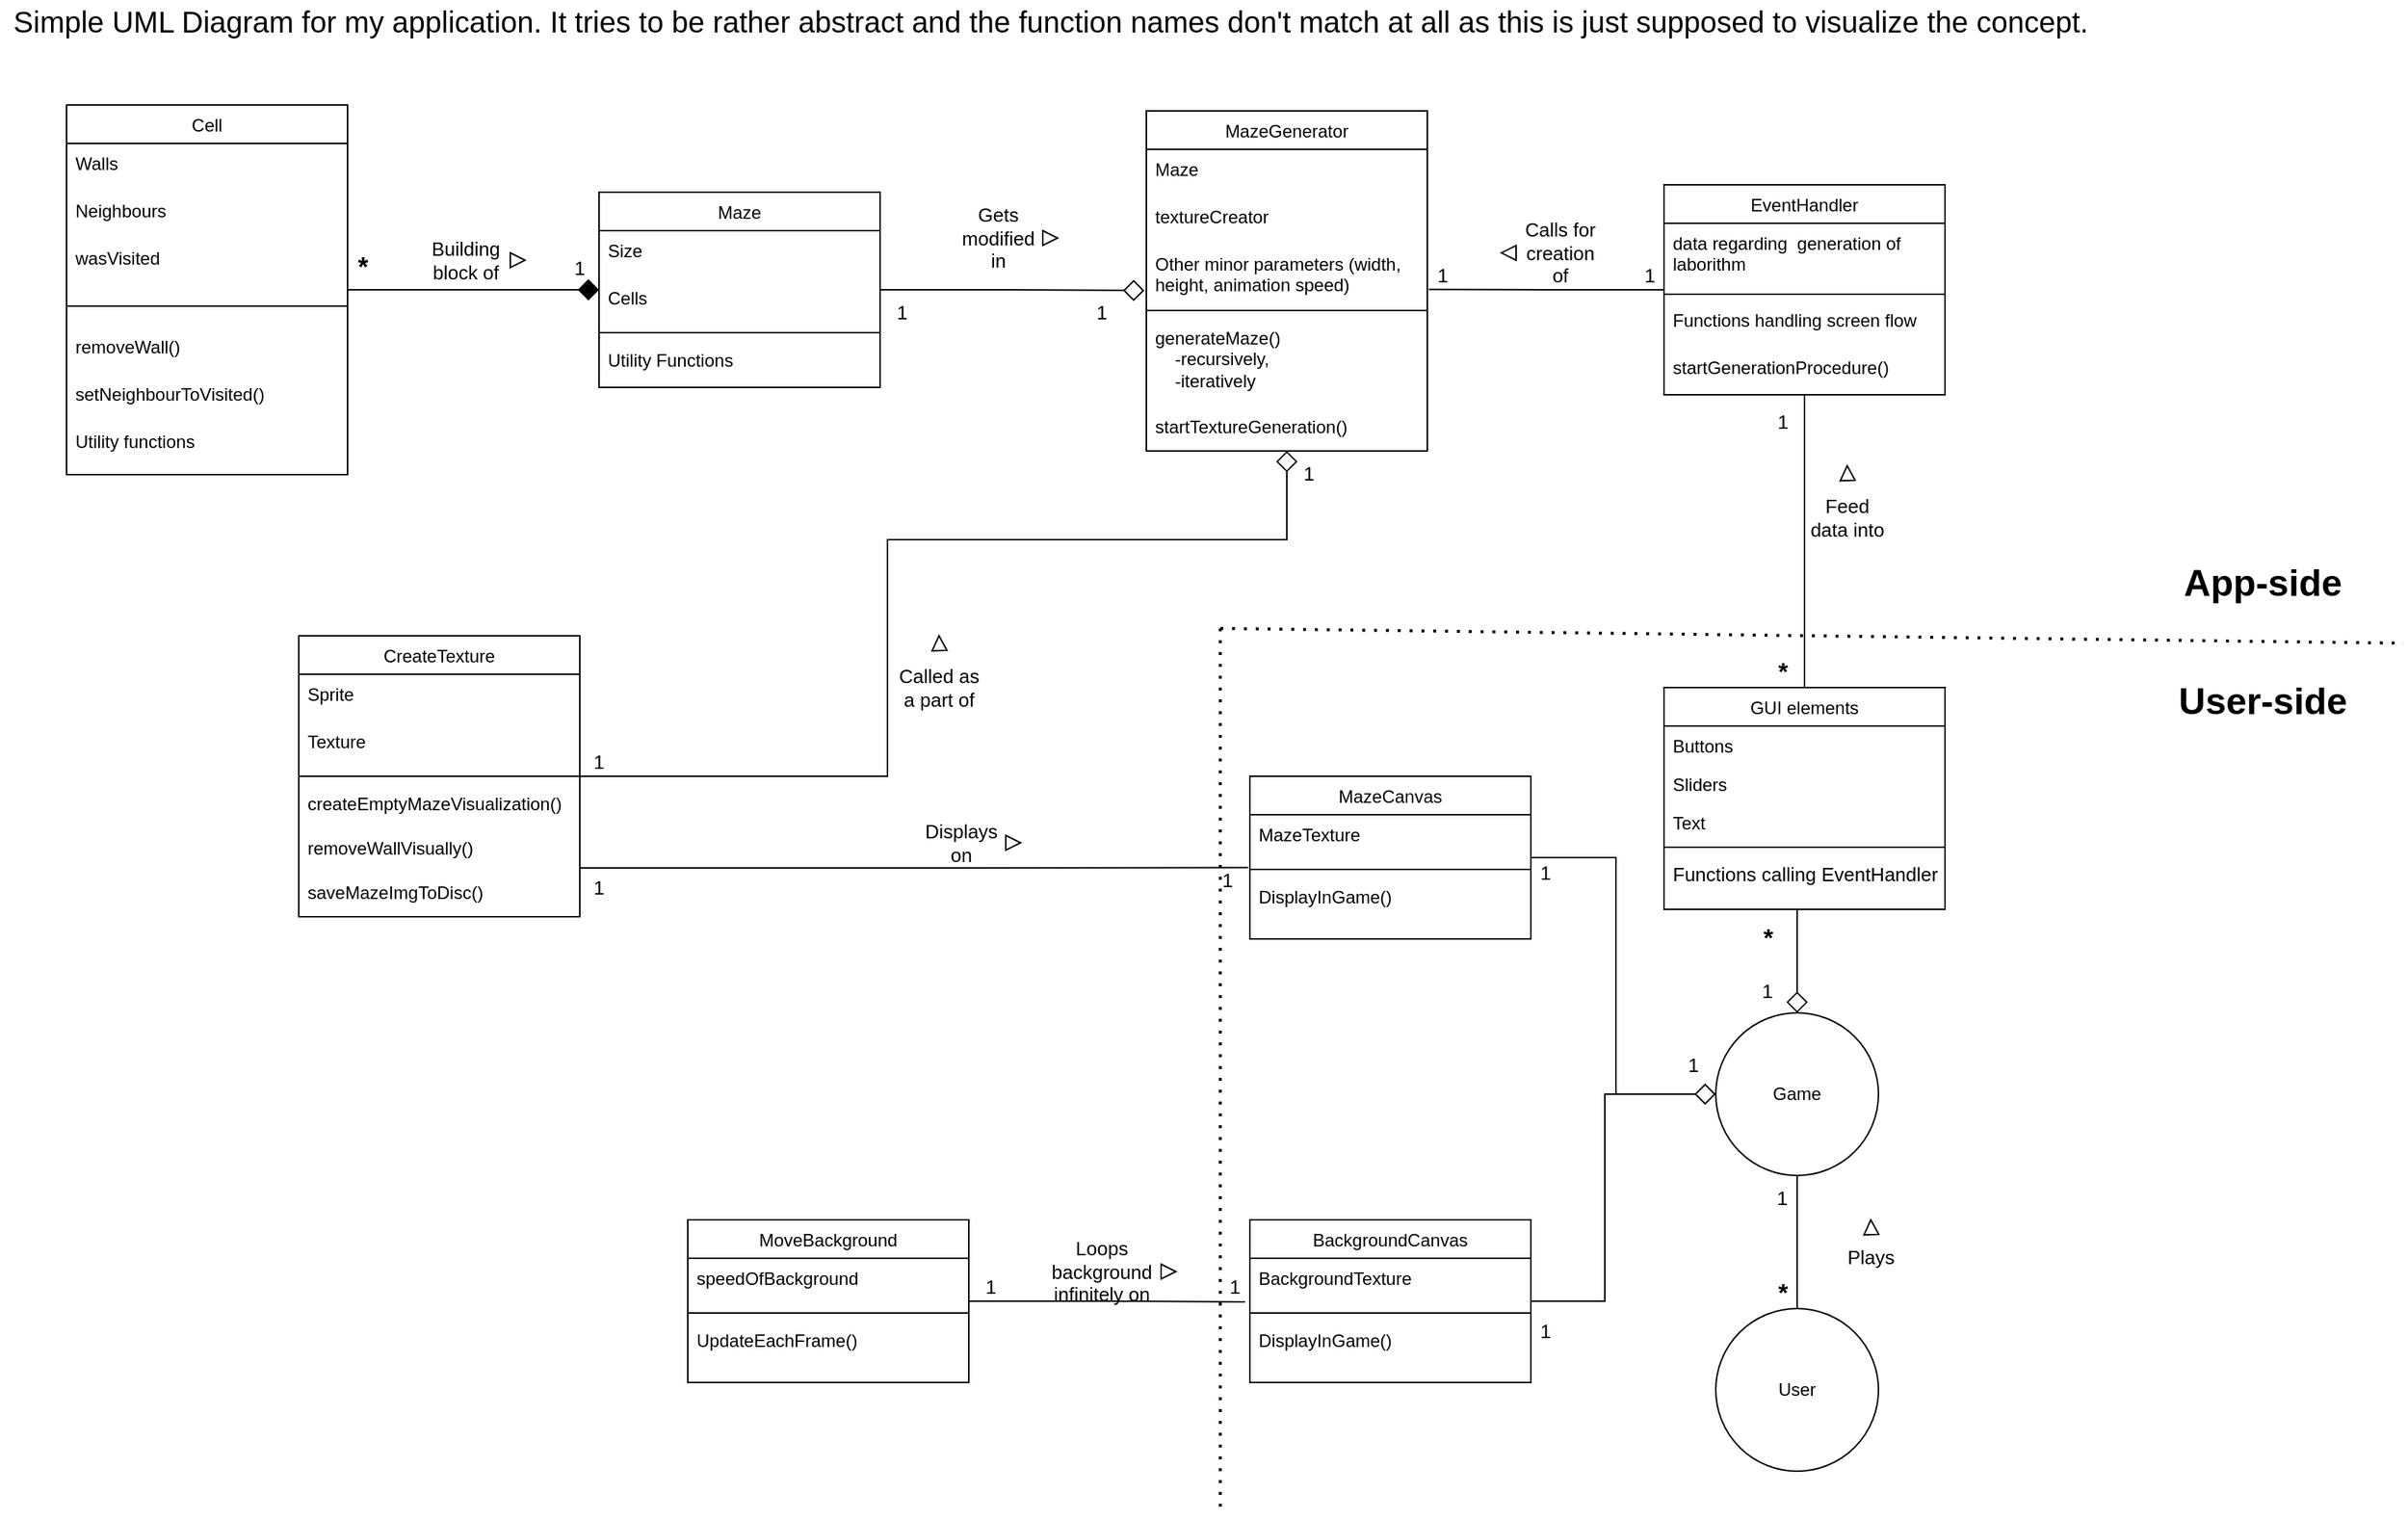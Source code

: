 <mxfile version="16.4.3" type="device"><diagram id="C5RBs43oDa-KdzZeNtuy" name="Page-1"><mxGraphModel dx="3065" dy="1173" grid="1" gridSize="10" guides="1" tooltips="1" connect="1" arrows="1" fold="1" page="1" pageScale="1" pageWidth="827" pageHeight="1169" math="0" shadow="0"><root><mxCell id="WIyWlLk6GJQsqaUBKTNV-0"/><mxCell id="WIyWlLk6GJQsqaUBKTNV-1" parent="WIyWlLk6GJQsqaUBKTNV-0"/><mxCell id="iMLl3X7JrBjQ8_GLDfQY-18" style="edgeStyle=orthogonalEdgeStyle;rounded=0;orthogonalLoop=1;jettySize=auto;html=1;fontSize=13;endArrow=none;endFill=0;" edge="1" parent="WIyWlLk6GJQsqaUBKTNV-1" source="zkfFHV4jXpPFQw0GAbJ--6" target="zkfFHV4jXpPFQw0GAbJ--13"><mxGeometry relative="1" as="geometry"/></mxCell><mxCell id="iMLl3X7JrBjQ8_GLDfQY-98" style="edgeStyle=orthogonalEdgeStyle;rounded=0;orthogonalLoop=1;jettySize=auto;html=1;fontSize=17;endArrow=diamond;endFill=0;endSize=12;targetPerimeterSpacing=12;strokeWidth=1;entryX=0.5;entryY=0;entryDx=0;entryDy=0;" edge="1" parent="WIyWlLk6GJQsqaUBKTNV-1" source="zkfFHV4jXpPFQw0GAbJ--6" target="iMLl3X7JrBjQ8_GLDfQY-75"><mxGeometry relative="1" as="geometry"><mxPoint x="440" y="810" as="targetPoint"/><Array as="points"><mxPoint x="410" y="760"/><mxPoint x="410" y="760"/></Array></mxGeometry></mxCell><mxCell id="zkfFHV4jXpPFQw0GAbJ--6" value="GUI elements" style="swimlane;fontStyle=0;align=center;verticalAlign=top;childLayout=stackLayout;horizontal=1;startSize=26;horizontalStack=0;resizeParent=1;resizeLast=0;collapsible=1;marginBottom=0;rounded=0;shadow=0;strokeWidth=1;" parent="WIyWlLk6GJQsqaUBKTNV-1" vertex="1"><mxGeometry x="320" y="600" width="190" height="150" as="geometry"><mxRectangle x="130" y="380" width="160" height="26" as="alternateBounds"/></mxGeometry></mxCell><mxCell id="zkfFHV4jXpPFQw0GAbJ--7" value="Buttons" style="text;align=left;verticalAlign=top;spacingLeft=4;spacingRight=4;overflow=hidden;rotatable=0;points=[[0,0.5],[1,0.5]];portConstraint=eastwest;" parent="zkfFHV4jXpPFQw0GAbJ--6" vertex="1"><mxGeometry y="26" width="190" height="26" as="geometry"/></mxCell><mxCell id="zkfFHV4jXpPFQw0GAbJ--8" value="Sliders&#10;" style="text;align=left;verticalAlign=top;spacingLeft=4;spacingRight=4;overflow=hidden;rotatable=0;points=[[0,0.5],[1,0.5]];portConstraint=eastwest;rounded=0;shadow=0;html=0;" parent="zkfFHV4jXpPFQw0GAbJ--6" vertex="1"><mxGeometry y="52" width="190" height="26" as="geometry"/></mxCell><mxCell id="zkfFHV4jXpPFQw0GAbJ--10" value="Text" style="text;align=left;verticalAlign=top;spacingLeft=4;spacingRight=4;overflow=hidden;rotatable=0;points=[[0,0.5],[1,0.5]];portConstraint=eastwest;fontStyle=0" parent="zkfFHV4jXpPFQw0GAbJ--6" vertex="1"><mxGeometry y="78" width="190" height="26" as="geometry"/></mxCell><mxCell id="zkfFHV4jXpPFQw0GAbJ--9" value="" style="line;html=1;strokeWidth=1;align=left;verticalAlign=middle;spacingTop=-1;spacingLeft=3;spacingRight=3;rotatable=0;labelPosition=right;points=[];portConstraint=eastwest;" parent="zkfFHV4jXpPFQw0GAbJ--6" vertex="1"><mxGeometry y="104" width="190" height="8" as="geometry"/></mxCell><mxCell id="zkfFHV4jXpPFQw0GAbJ--11" value="Functions calling EventHandler" style="text;align=left;verticalAlign=top;spacingLeft=4;spacingRight=4;overflow=hidden;rotatable=0;points=[[0,0.5],[1,0.5]];portConstraint=eastwest;fontSize=13;" parent="zkfFHV4jXpPFQw0GAbJ--6" vertex="1"><mxGeometry y="112" width="190" height="26" as="geometry"/></mxCell><mxCell id="iMLl3X7JrBjQ8_GLDfQY-102" style="edgeStyle=orthogonalEdgeStyle;rounded=0;orthogonalLoop=1;jettySize=auto;html=1;fontSize=17;endArrow=none;endFill=0;endSize=12;targetPerimeterSpacing=12;strokeWidth=1;entryX=1.005;entryY=0.769;entryDx=0;entryDy=0;entryPerimeter=0;" edge="1" parent="WIyWlLk6GJQsqaUBKTNV-1" source="zkfFHV4jXpPFQw0GAbJ--13" target="iMLl3X7JrBjQ8_GLDfQY-57"><mxGeometry relative="1" as="geometry"><mxPoint x="170" y="331" as="targetPoint"/></mxGeometry></mxCell><mxCell id="zkfFHV4jXpPFQw0GAbJ--13" value="EventHandler" style="swimlane;fontStyle=0;align=center;verticalAlign=top;childLayout=stackLayout;horizontal=1;startSize=26;horizontalStack=0;resizeParent=1;resizeLast=0;collapsible=1;marginBottom=0;rounded=0;shadow=0;strokeWidth=1;" parent="WIyWlLk6GJQsqaUBKTNV-1" vertex="1"><mxGeometry x="320" y="260" width="190" height="142" as="geometry"><mxRectangle x="340" y="380" width="170" height="26" as="alternateBounds"/></mxGeometry></mxCell><mxCell id="zkfFHV4jXpPFQw0GAbJ--14" value="data regarding  generation of laborithm" style="text;align=left;verticalAlign=top;spacingLeft=4;spacingRight=4;overflow=hidden;rotatable=0;points=[[0,0.5],[1,0.5]];portConstraint=eastwest;whiteSpace=wrap;" parent="zkfFHV4jXpPFQw0GAbJ--13" vertex="1"><mxGeometry y="26" width="190" height="44" as="geometry"/></mxCell><mxCell id="zkfFHV4jXpPFQw0GAbJ--15" value="" style="line;html=1;strokeWidth=1;align=left;verticalAlign=middle;spacingTop=-1;spacingLeft=3;spacingRight=3;rotatable=0;labelPosition=right;points=[];portConstraint=eastwest;" parent="zkfFHV4jXpPFQw0GAbJ--13" vertex="1"><mxGeometry y="70" width="190" height="8" as="geometry"/></mxCell><mxCell id="iMLl3X7JrBjQ8_GLDfQY-12" value="Functions handling screen flow" style="text;align=left;verticalAlign=top;spacingLeft=4;spacingRight=4;overflow=hidden;rotatable=0;points=[[0,0.5],[1,0.5]];portConstraint=eastwest;whiteSpace=wrap;" vertex="1" parent="zkfFHV4jXpPFQw0GAbJ--13"><mxGeometry y="78" width="190" height="32" as="geometry"/></mxCell><mxCell id="iMLl3X7JrBjQ8_GLDfQY-17" value="startGenerationProcedure()" style="text;align=left;verticalAlign=top;spacingLeft=4;spacingRight=4;overflow=hidden;rotatable=0;points=[[0,0.5],[1,0.5]];portConstraint=eastwest;whiteSpace=wrap;" vertex="1" parent="zkfFHV4jXpPFQw0GAbJ--13"><mxGeometry y="110" width="190" height="32" as="geometry"/></mxCell><mxCell id="iMLl3X7JrBjQ8_GLDfQY-76" style="edgeStyle=orthogonalEdgeStyle;rounded=0;orthogonalLoop=1;jettySize=auto;html=1;entryX=0.5;entryY=1;entryDx=0;entryDy=0;fontSize=17;endArrow=none;endFill=0;endSize=12;targetPerimeterSpacing=12;strokeWidth=1;" edge="1" parent="WIyWlLk6GJQsqaUBKTNV-1" source="iMLl3X7JrBjQ8_GLDfQY-0" target="iMLl3X7JrBjQ8_GLDfQY-75"><mxGeometry relative="1" as="geometry"/></mxCell><mxCell id="iMLl3X7JrBjQ8_GLDfQY-0" value="User" style="ellipse;whiteSpace=wrap;html=1;aspect=fixed;" vertex="1" parent="WIyWlLk6GJQsqaUBKTNV-1"><mxGeometry x="355" y="1020" width="110" height="110" as="geometry"/></mxCell><mxCell id="iMLl3X7JrBjQ8_GLDfQY-2" value="" style="endArrow=none;dashed=1;html=1;dashPattern=1 3;strokeWidth=2;rounded=0;fontSize=10;" edge="1" parent="WIyWlLk6GJQsqaUBKTNV-1"><mxGeometry width="50" height="50" relative="1" as="geometry"><mxPoint x="20" y="560" as="sourcePoint"/><mxPoint x="820" y="570" as="targetPoint"/></mxGeometry></mxCell><mxCell id="iMLl3X7JrBjQ8_GLDfQY-3" value="&lt;font size=&quot;1&quot;&gt;&lt;b style=&quot;font-size: 25px&quot;&gt;User-side&lt;/b&gt;&lt;/font&gt;" style="text;html=1;strokeColor=none;fillColor=none;align=center;verticalAlign=middle;whiteSpace=wrap;rounded=0;fontSize=10;" vertex="1" parent="WIyWlLk6GJQsqaUBKTNV-1"><mxGeometry x="660" y="580" width="130" height="55" as="geometry"/></mxCell><mxCell id="iMLl3X7JrBjQ8_GLDfQY-5" value="&lt;font size=&quot;1&quot;&gt;&lt;b style=&quot;font-size: 25px&quot;&gt;App-side&lt;/b&gt;&lt;/font&gt;" style="text;html=1;strokeColor=none;fillColor=none;align=center;verticalAlign=middle;whiteSpace=wrap;rounded=0;fontSize=10;" vertex="1" parent="WIyWlLk6GJQsqaUBKTNV-1"><mxGeometry x="660" y="500" width="130" height="55" as="geometry"/></mxCell><mxCell id="iMLl3X7JrBjQ8_GLDfQY-8" value="" style="triangle;whiteSpace=wrap;html=1;fontSize=13;rotation=-92;" vertex="1" parent="WIyWlLk6GJQsqaUBKTNV-1"><mxGeometry x="455" y="960" width="10" height="10" as="geometry"/></mxCell><mxCell id="iMLl3X7JrBjQ8_GLDfQY-9" value="Plays" style="text;html=1;strokeColor=none;fillColor=none;align=center;verticalAlign=middle;whiteSpace=wrap;rounded=0;fontSize=13;" vertex="1" parent="WIyWlLk6GJQsqaUBKTNV-1"><mxGeometry x="430" y="970" width="60" height="30" as="geometry"/></mxCell><mxCell id="iMLl3X7JrBjQ8_GLDfQY-20" value="" style="triangle;whiteSpace=wrap;html=1;fontSize=13;rotation=-92;" vertex="1" parent="WIyWlLk6GJQsqaUBKTNV-1"><mxGeometry x="439" y="450" width="10" height="10" as="geometry"/></mxCell><mxCell id="iMLl3X7JrBjQ8_GLDfQY-21" value="Feed data into" style="text;html=1;strokeColor=none;fillColor=none;align=center;verticalAlign=middle;whiteSpace=wrap;rounded=0;fontSize=13;" vertex="1" parent="WIyWlLk6GJQsqaUBKTNV-1"><mxGeometry x="414" y="470" width="60" height="30" as="geometry"/></mxCell><mxCell id="iMLl3X7JrBjQ8_GLDfQY-22" value="1" style="text;html=1;align=center;verticalAlign=middle;resizable=0;points=[];autosize=1;strokeColor=none;fillColor=none;fontSize=13;" vertex="1" parent="WIyWlLk6GJQsqaUBKTNV-1"><mxGeometry x="390" y="410" width="20" height="20" as="geometry"/></mxCell><mxCell id="iMLl3X7JrBjQ8_GLDfQY-23" value="&lt;font style=&quot;font-size: 17px&quot;&gt;&lt;b&gt;*&lt;/b&gt;&lt;/font&gt;" style="text;html=1;align=center;verticalAlign=middle;resizable=0;points=[];autosize=1;strokeColor=none;fillColor=none;fontSize=13;" vertex="1" parent="WIyWlLk6GJQsqaUBKTNV-1"><mxGeometry x="390" y="580" width="20" height="20" as="geometry"/></mxCell><mxCell id="iMLl3X7JrBjQ8_GLDfQY-59" style="edgeStyle=orthogonalEdgeStyle;rounded=0;orthogonalLoop=1;jettySize=auto;html=1;entryX=-0.007;entryY=0.787;entryDx=0;entryDy=0;entryPerimeter=0;fontSize=17;endArrow=diamond;endFill=0;endSize=12;targetPerimeterSpacing=12;strokeWidth=1;" edge="1" parent="WIyWlLk6GJQsqaUBKTNV-1" source="iMLl3X7JrBjQ8_GLDfQY-29" target="iMLl3X7JrBjQ8_GLDfQY-57"><mxGeometry relative="1" as="geometry"/></mxCell><mxCell id="iMLl3X7JrBjQ8_GLDfQY-29" value="Maze" style="swimlane;fontStyle=0;align=center;verticalAlign=top;childLayout=stackLayout;horizontal=1;startSize=26;horizontalStack=0;resizeParent=1;resizeLast=0;collapsible=1;marginBottom=0;rounded=0;shadow=0;strokeWidth=1;" vertex="1" parent="WIyWlLk6GJQsqaUBKTNV-1"><mxGeometry x="-400" y="265" width="190" height="132" as="geometry"><mxRectangle x="340" y="380" width="170" height="26" as="alternateBounds"/></mxGeometry></mxCell><mxCell id="iMLl3X7JrBjQ8_GLDfQY-46" value="Size" style="text;align=left;verticalAlign=top;spacingLeft=4;spacingRight=4;overflow=hidden;rotatable=0;points=[[0,0.5],[1,0.5]];portConstraint=eastwest;whiteSpace=wrap;" vertex="1" parent="iMLl3X7JrBjQ8_GLDfQY-29"><mxGeometry y="26" width="190" height="32" as="geometry"/></mxCell><mxCell id="iMLl3X7JrBjQ8_GLDfQY-55" value="Cells" style="text;align=left;verticalAlign=top;spacingLeft=4;spacingRight=4;overflow=hidden;rotatable=0;points=[[0,0.5],[1,0.5]];portConstraint=eastwest;whiteSpace=wrap;" vertex="1" parent="iMLl3X7JrBjQ8_GLDfQY-29"><mxGeometry y="58" width="190" height="32" as="geometry"/></mxCell><mxCell id="iMLl3X7JrBjQ8_GLDfQY-30" value="" style="line;html=1;strokeWidth=1;align=left;verticalAlign=middle;spacingTop=-1;spacingLeft=3;spacingRight=3;rotatable=0;labelPosition=right;points=[];portConstraint=eastwest;" vertex="1" parent="iMLl3X7JrBjQ8_GLDfQY-29"><mxGeometry y="90" width="190" height="10" as="geometry"/></mxCell><mxCell id="iMLl3X7JrBjQ8_GLDfQY-32" value="Utility Functions" style="text;align=left;verticalAlign=top;spacingLeft=4;spacingRight=4;overflow=hidden;rotatable=0;points=[[0,0.5],[1,0.5]];portConstraint=eastwest;whiteSpace=wrap;" vertex="1" parent="iMLl3X7JrBjQ8_GLDfQY-29"><mxGeometry y="100" width="190" height="32" as="geometry"/></mxCell><mxCell id="iMLl3X7JrBjQ8_GLDfQY-54" style="edgeStyle=orthogonalEdgeStyle;rounded=0;orthogonalLoop=1;jettySize=auto;html=1;entryX=0;entryY=0.5;entryDx=0;entryDy=0;fontSize=17;endArrow=diamond;endFill=1;endSize=12;targetPerimeterSpacing=12;strokeWidth=1;" edge="1" parent="WIyWlLk6GJQsqaUBKTNV-1" source="iMLl3X7JrBjQ8_GLDfQY-34" target="iMLl3X7JrBjQ8_GLDfQY-29"><mxGeometry relative="1" as="geometry"/></mxCell><mxCell id="iMLl3X7JrBjQ8_GLDfQY-34" value="Cell" style="swimlane;fontStyle=0;align=center;verticalAlign=top;childLayout=stackLayout;horizontal=1;startSize=26;horizontalStack=0;resizeParent=1;resizeLast=0;collapsible=1;marginBottom=0;rounded=0;shadow=0;strokeWidth=1;" vertex="1" parent="WIyWlLk6GJQsqaUBKTNV-1"><mxGeometry x="-760" y="206" width="190" height="250" as="geometry"><mxRectangle x="340" y="380" width="170" height="26" as="alternateBounds"/></mxGeometry></mxCell><mxCell id="iMLl3X7JrBjQ8_GLDfQY-35" value="Walls&#10;" style="text;align=left;verticalAlign=top;spacingLeft=4;spacingRight=4;overflow=hidden;rotatable=0;points=[[0,0.5],[1,0.5]];portConstraint=eastwest;whiteSpace=wrap;" vertex="1" parent="iMLl3X7JrBjQ8_GLDfQY-34"><mxGeometry y="26" width="190" height="32" as="geometry"/></mxCell><mxCell id="iMLl3X7JrBjQ8_GLDfQY-39" value="Neighbours" style="text;align=left;verticalAlign=top;spacingLeft=4;spacingRight=4;overflow=hidden;rotatable=0;points=[[0,0.5],[1,0.5]];portConstraint=eastwest;whiteSpace=wrap;" vertex="1" parent="iMLl3X7JrBjQ8_GLDfQY-34"><mxGeometry y="58" width="190" height="32" as="geometry"/></mxCell><mxCell id="iMLl3X7JrBjQ8_GLDfQY-40" value="wasVisited" style="text;align=left;verticalAlign=top;spacingLeft=4;spacingRight=4;overflow=hidden;rotatable=0;points=[[0,0.5],[1,0.5]];portConstraint=eastwest;whiteSpace=wrap;" vertex="1" parent="iMLl3X7JrBjQ8_GLDfQY-34"><mxGeometry y="90" width="190" height="32" as="geometry"/></mxCell><mxCell id="iMLl3X7JrBjQ8_GLDfQY-36" value="" style="line;html=1;strokeWidth=1;align=left;verticalAlign=middle;spacingTop=-1;spacingLeft=3;spacingRight=3;rotatable=0;labelPosition=right;points=[];portConstraint=eastwest;" vertex="1" parent="iMLl3X7JrBjQ8_GLDfQY-34"><mxGeometry y="122" width="190" height="28" as="geometry"/></mxCell><mxCell id="iMLl3X7JrBjQ8_GLDfQY-37" value="removeWall()" style="text;align=left;verticalAlign=top;spacingLeft=4;spacingRight=4;overflow=hidden;rotatable=0;points=[[0,0.5],[1,0.5]];portConstraint=eastwest;whiteSpace=wrap;" vertex="1" parent="iMLl3X7JrBjQ8_GLDfQY-34"><mxGeometry y="150" width="190" height="32" as="geometry"/></mxCell><mxCell id="iMLl3X7JrBjQ8_GLDfQY-38" value="setNeighbourToVisited()" style="text;align=left;verticalAlign=top;spacingLeft=4;spacingRight=4;overflow=hidden;rotatable=0;points=[[0,0.5],[1,0.5]];portConstraint=eastwest;whiteSpace=wrap;" vertex="1" parent="iMLl3X7JrBjQ8_GLDfQY-34"><mxGeometry y="182" width="190" height="32" as="geometry"/></mxCell><mxCell id="iMLl3X7JrBjQ8_GLDfQY-41" value="Utility functions" style="text;align=left;verticalAlign=top;spacingLeft=4;spacingRight=4;overflow=hidden;rotatable=0;points=[[0,0.5],[1,0.5]];portConstraint=eastwest;whiteSpace=wrap;" vertex="1" parent="iMLl3X7JrBjQ8_GLDfQY-34"><mxGeometry y="214" width="190" height="32" as="geometry"/></mxCell><mxCell id="iMLl3X7JrBjQ8_GLDfQY-44" value="1" style="text;html=1;strokeColor=none;fillColor=none;align=center;verticalAlign=middle;whiteSpace=wrap;rounded=0;fontSize=13;" vertex="1" parent="WIyWlLk6GJQsqaUBKTNV-1"><mxGeometry x="-443" y="301" width="60" height="30" as="geometry"/></mxCell><mxCell id="iMLl3X7JrBjQ8_GLDfQY-45" value="&lt;font style=&quot;font-size: 18px&quot;&gt;&lt;b&gt;*&lt;/b&gt;&lt;/font&gt;" style="text;html=1;align=center;verticalAlign=middle;resizable=0;points=[];autosize=1;strokeColor=none;fillColor=none;fontSize=13;" vertex="1" parent="WIyWlLk6GJQsqaUBKTNV-1"><mxGeometry x="-570" y="306" width="20" height="20" as="geometry"/></mxCell><mxCell id="iMLl3X7JrBjQ8_GLDfQY-48" value="MazeGenerator" style="swimlane;fontStyle=0;align=center;verticalAlign=top;childLayout=stackLayout;horizontal=1;startSize=26;horizontalStack=0;resizeParent=1;resizeLast=0;collapsible=1;marginBottom=0;rounded=0;shadow=0;strokeWidth=1;" vertex="1" parent="WIyWlLk6GJQsqaUBKTNV-1"><mxGeometry x="-30" y="210" width="190" height="230" as="geometry"><mxRectangle x="340" y="380" width="170" height="26" as="alternateBounds"/></mxGeometry></mxCell><mxCell id="iMLl3X7JrBjQ8_GLDfQY-49" value="Maze" style="text;align=left;verticalAlign=top;spacingLeft=4;spacingRight=4;overflow=hidden;rotatable=0;points=[[0,0.5],[1,0.5]];portConstraint=eastwest;whiteSpace=wrap;" vertex="1" parent="iMLl3X7JrBjQ8_GLDfQY-48"><mxGeometry y="26" width="190" height="32" as="geometry"/></mxCell><mxCell id="iMLl3X7JrBjQ8_GLDfQY-50" value="textureCreator" style="text;align=left;verticalAlign=top;spacingLeft=4;spacingRight=4;overflow=hidden;rotatable=0;points=[[0,0.5],[1,0.5]];portConstraint=eastwest;whiteSpace=wrap;" vertex="1" parent="iMLl3X7JrBjQ8_GLDfQY-48"><mxGeometry y="58" width="190" height="32" as="geometry"/></mxCell><mxCell id="iMLl3X7JrBjQ8_GLDfQY-57" value="Other minor parameters (width, height, animation speed)" style="text;align=left;verticalAlign=top;spacingLeft=4;spacingRight=4;overflow=hidden;rotatable=0;points=[[0,0.5],[1,0.5]];portConstraint=eastwest;whiteSpace=wrap;" vertex="1" parent="iMLl3X7JrBjQ8_GLDfQY-48"><mxGeometry y="90" width="190" height="40" as="geometry"/></mxCell><mxCell id="iMLl3X7JrBjQ8_GLDfQY-51" value="" style="line;html=1;strokeWidth=1;align=left;verticalAlign=middle;spacingTop=-1;spacingLeft=3;spacingRight=3;rotatable=0;labelPosition=right;points=[];portConstraint=eastwest;" vertex="1" parent="iMLl3X7JrBjQ8_GLDfQY-48"><mxGeometry y="130" width="190" height="10" as="geometry"/></mxCell><mxCell id="iMLl3X7JrBjQ8_GLDfQY-52" value="generateMaze()&#10;    -recursively,&#10;    -iteratively" style="text;align=left;verticalAlign=top;spacingLeft=4;spacingRight=4;overflow=hidden;rotatable=0;points=[[0,0.5],[1,0.5]];portConstraint=eastwest;whiteSpace=wrap;" vertex="1" parent="iMLl3X7JrBjQ8_GLDfQY-48"><mxGeometry y="140" width="190" height="60" as="geometry"/></mxCell><mxCell id="iMLl3X7JrBjQ8_GLDfQY-56" value="startTextureGeneration()" style="text;align=left;verticalAlign=top;spacingLeft=4;spacingRight=4;overflow=hidden;rotatable=0;points=[[0,0.5],[1,0.5]];portConstraint=eastwest;whiteSpace=wrap;" vertex="1" parent="iMLl3X7JrBjQ8_GLDfQY-48"><mxGeometry y="200" width="190" height="30" as="geometry"/></mxCell><mxCell id="iMLl3X7JrBjQ8_GLDfQY-67" style="edgeStyle=orthogonalEdgeStyle;rounded=0;orthogonalLoop=1;jettySize=auto;html=1;fontSize=17;endArrow=diamond;endFill=0;endSize=12;targetPerimeterSpacing=12;strokeWidth=1;entryX=0.5;entryY=1;entryDx=0;entryDy=0;entryPerimeter=0;" edge="1" parent="WIyWlLk6GJQsqaUBKTNV-1" source="iMLl3X7JrBjQ8_GLDfQY-60" target="iMLl3X7JrBjQ8_GLDfQY-56"><mxGeometry relative="1" as="geometry"><mxPoint x="65" y="500" as="targetPoint"/><Array as="points"><mxPoint x="-205" y="500"/><mxPoint x="65" y="500"/></Array></mxGeometry></mxCell><mxCell id="iMLl3X7JrBjQ8_GLDfQY-88" style="edgeStyle=orthogonalEdgeStyle;rounded=0;orthogonalLoop=1;jettySize=auto;html=1;entryX=-0.006;entryY=1.119;entryDx=0;entryDy=0;entryPerimeter=0;fontSize=17;endArrow=none;endFill=0;endSize=12;targetPerimeterSpacing=12;strokeWidth=1;" edge="1" parent="WIyWlLk6GJQsqaUBKTNV-1" source="iMLl3X7JrBjQ8_GLDfQY-60" target="iMLl3X7JrBjQ8_GLDfQY-78"><mxGeometry relative="1" as="geometry"><Array as="points"><mxPoint x="-220" y="722"/><mxPoint x="-220" y="722"/></Array></mxGeometry></mxCell><mxCell id="iMLl3X7JrBjQ8_GLDfQY-60" value="CreateTexture" style="swimlane;fontStyle=0;align=center;verticalAlign=top;childLayout=stackLayout;horizontal=1;startSize=26;horizontalStack=0;resizeParent=1;resizeLast=0;collapsible=1;marginBottom=0;rounded=0;shadow=0;strokeWidth=1;" vertex="1" parent="WIyWlLk6GJQsqaUBKTNV-1"><mxGeometry x="-603" y="565" width="190" height="190" as="geometry"><mxRectangle x="340" y="380" width="170" height="26" as="alternateBounds"/></mxGeometry></mxCell><mxCell id="iMLl3X7JrBjQ8_GLDfQY-61" value="Sprite" style="text;align=left;verticalAlign=top;spacingLeft=4;spacingRight=4;overflow=hidden;rotatable=0;points=[[0,0.5],[1,0.5]];portConstraint=eastwest;whiteSpace=wrap;" vertex="1" parent="iMLl3X7JrBjQ8_GLDfQY-60"><mxGeometry y="26" width="190" height="32" as="geometry"/></mxCell><mxCell id="iMLl3X7JrBjQ8_GLDfQY-62" value="Texture" style="text;align=left;verticalAlign=top;spacingLeft=4;spacingRight=4;overflow=hidden;rotatable=0;points=[[0,0.5],[1,0.5]];portConstraint=eastwest;whiteSpace=wrap;" vertex="1" parent="iMLl3X7JrBjQ8_GLDfQY-60"><mxGeometry y="58" width="190" height="32" as="geometry"/></mxCell><mxCell id="iMLl3X7JrBjQ8_GLDfQY-64" value="" style="line;html=1;strokeWidth=1;align=left;verticalAlign=middle;spacingTop=-1;spacingLeft=3;spacingRight=3;rotatable=0;labelPosition=right;points=[];portConstraint=eastwest;" vertex="1" parent="iMLl3X7JrBjQ8_GLDfQY-60"><mxGeometry y="90" width="190" height="10" as="geometry"/></mxCell><mxCell id="iMLl3X7JrBjQ8_GLDfQY-65" value="createEmptyMazeVisualization()" style="text;align=left;verticalAlign=top;spacingLeft=4;spacingRight=4;overflow=hidden;rotatable=0;points=[[0,0.5],[1,0.5]];portConstraint=eastwest;whiteSpace=wrap;" vertex="1" parent="iMLl3X7JrBjQ8_GLDfQY-60"><mxGeometry y="100" width="190" height="30" as="geometry"/></mxCell><mxCell id="iMLl3X7JrBjQ8_GLDfQY-66" value="removeWallVisually()" style="text;align=left;verticalAlign=top;spacingLeft=4;spacingRight=4;overflow=hidden;rotatable=0;points=[[0,0.5],[1,0.5]];portConstraint=eastwest;whiteSpace=wrap;" vertex="1" parent="iMLl3X7JrBjQ8_GLDfQY-60"><mxGeometry y="130" width="190" height="30" as="geometry"/></mxCell><mxCell id="iMLl3X7JrBjQ8_GLDfQY-87" value="saveMazeImgToDisc()" style="text;align=left;verticalAlign=top;spacingLeft=4;spacingRight=4;overflow=hidden;rotatable=0;points=[[0,0.5],[1,0.5]];portConstraint=eastwest;whiteSpace=wrap;" vertex="1" parent="iMLl3X7JrBjQ8_GLDfQY-60"><mxGeometry y="160" width="190" height="30" as="geometry"/></mxCell><mxCell id="iMLl3X7JrBjQ8_GLDfQY-68" value="" style="triangle;whiteSpace=wrap;html=1;fontSize=13;rotation=0;" vertex="1" parent="WIyWlLk6GJQsqaUBKTNV-1"><mxGeometry x="-100" y="291" width="10" height="10" as="geometry"/></mxCell><mxCell id="iMLl3X7JrBjQ8_GLDfQY-69" value="Gets modified in" style="text;html=1;strokeColor=none;fillColor=none;align=center;verticalAlign=middle;whiteSpace=wrap;rounded=0;fontSize=13;" vertex="1" parent="WIyWlLk6GJQsqaUBKTNV-1"><mxGeometry x="-160" y="281" width="60" height="30" as="geometry"/></mxCell><mxCell id="iMLl3X7JrBjQ8_GLDfQY-70" value="" style="triangle;whiteSpace=wrap;html=1;fontSize=13;rotation=-92;" vertex="1" parent="WIyWlLk6GJQsqaUBKTNV-1"><mxGeometry x="-175" y="565" width="10" height="10" as="geometry"/></mxCell><mxCell id="iMLl3X7JrBjQ8_GLDfQY-71" value="Called as a part of" style="text;html=1;strokeColor=none;fillColor=none;align=center;verticalAlign=middle;whiteSpace=wrap;rounded=0;fontSize=13;" vertex="1" parent="WIyWlLk6GJQsqaUBKTNV-1"><mxGeometry x="-200" y="585" width="60" height="30" as="geometry"/></mxCell><mxCell id="iMLl3X7JrBjQ8_GLDfQY-75" value="Game" style="ellipse;whiteSpace=wrap;html=1;aspect=fixed;" vertex="1" parent="WIyWlLk6GJQsqaUBKTNV-1"><mxGeometry x="355" y="820" width="110" height="110" as="geometry"/></mxCell><mxCell id="iMLl3X7JrBjQ8_GLDfQY-89" style="edgeStyle=orthogonalEdgeStyle;rounded=0;orthogonalLoop=1;jettySize=auto;html=1;entryX=0;entryY=0.5;entryDx=0;entryDy=0;fontSize=17;endArrow=diamond;endFill=0;endSize=12;targetPerimeterSpacing=12;strokeWidth=1;" edge="1" parent="WIyWlLk6GJQsqaUBKTNV-1" source="iMLl3X7JrBjQ8_GLDfQY-77" target="iMLl3X7JrBjQ8_GLDfQY-75"><mxGeometry relative="1" as="geometry"/></mxCell><mxCell id="iMLl3X7JrBjQ8_GLDfQY-77" value="MazeCanvas" style="swimlane;fontStyle=0;align=center;verticalAlign=top;childLayout=stackLayout;horizontal=1;startSize=26;horizontalStack=0;resizeParent=1;resizeLast=0;collapsible=1;marginBottom=0;rounded=0;shadow=0;strokeWidth=1;" vertex="1" parent="WIyWlLk6GJQsqaUBKTNV-1"><mxGeometry x="40" y="660" width="190" height="110" as="geometry"><mxRectangle x="340" y="380" width="170" height="26" as="alternateBounds"/></mxGeometry></mxCell><mxCell id="iMLl3X7JrBjQ8_GLDfQY-78" value="MazeTexture" style="text;align=left;verticalAlign=top;spacingLeft=4;spacingRight=4;overflow=hidden;rotatable=0;points=[[0,0.5],[1,0.5]];portConstraint=eastwest;whiteSpace=wrap;" vertex="1" parent="iMLl3X7JrBjQ8_GLDfQY-77"><mxGeometry y="26" width="190" height="32" as="geometry"/></mxCell><mxCell id="iMLl3X7JrBjQ8_GLDfQY-81" value="" style="line;html=1;strokeWidth=1;align=left;verticalAlign=middle;spacingTop=-1;spacingLeft=3;spacingRight=3;rotatable=0;labelPosition=right;points=[];portConstraint=eastwest;" vertex="1" parent="iMLl3X7JrBjQ8_GLDfQY-77"><mxGeometry y="58" width="190" height="10" as="geometry"/></mxCell><mxCell id="iMLl3X7JrBjQ8_GLDfQY-84" value="DisplayInGame()" style="text;align=left;verticalAlign=top;spacingLeft=4;spacingRight=4;overflow=hidden;rotatable=0;points=[[0,0.5],[1,0.5]];portConstraint=eastwest;whiteSpace=wrap;" vertex="1" parent="iMLl3X7JrBjQ8_GLDfQY-77"><mxGeometry y="68" width="190" height="32" as="geometry"/></mxCell><mxCell id="iMLl3X7JrBjQ8_GLDfQY-85" value="" style="endArrow=none;dashed=1;html=1;dashPattern=1 3;strokeWidth=2;rounded=0;fontSize=10;" edge="1" parent="WIyWlLk6GJQsqaUBKTNV-1"><mxGeometry width="50" height="50" relative="1" as="geometry"><mxPoint x="20" y="560" as="sourcePoint"/><mxPoint x="20" y="1160" as="targetPoint"/></mxGeometry></mxCell><mxCell id="iMLl3X7JrBjQ8_GLDfQY-91" value="&lt;font style=&quot;font-size: 17px&quot;&gt;&lt;b&gt;*&lt;/b&gt;&lt;/font&gt;" style="text;html=1;align=center;verticalAlign=middle;resizable=0;points=[];autosize=1;strokeColor=none;fillColor=none;fontSize=13;" vertex="1" parent="WIyWlLk6GJQsqaUBKTNV-1"><mxGeometry x="390" y="1000" width="20" height="20" as="geometry"/></mxCell><mxCell id="iMLl3X7JrBjQ8_GLDfQY-93" value="1" style="text;html=1;strokeColor=none;fillColor=none;align=center;verticalAlign=middle;whiteSpace=wrap;rounded=0;fontSize=13;" vertex="1" parent="WIyWlLk6GJQsqaUBKTNV-1"><mxGeometry x="370" y="930" width="60" height="30" as="geometry"/></mxCell><mxCell id="iMLl3X7JrBjQ8_GLDfQY-96" value="1" style="text;html=1;strokeColor=none;fillColor=none;align=center;verticalAlign=middle;whiteSpace=wrap;rounded=0;fontSize=13;" vertex="1" parent="WIyWlLk6GJQsqaUBKTNV-1"><mxGeometry x="360" y="790" width="60" height="30" as="geometry"/></mxCell><mxCell id="iMLl3X7JrBjQ8_GLDfQY-97" value="&lt;font style=&quot;font-size: 17px&quot;&gt;&lt;b&gt;*&lt;/b&gt;&lt;/font&gt;" style="text;html=1;align=center;verticalAlign=middle;resizable=0;points=[];autosize=1;strokeColor=none;fillColor=none;fontSize=13;" vertex="1" parent="WIyWlLk6GJQsqaUBKTNV-1"><mxGeometry x="380" y="760" width="20" height="20" as="geometry"/></mxCell><mxCell id="iMLl3X7JrBjQ8_GLDfQY-100" value="1" style="text;html=1;strokeColor=none;fillColor=none;align=center;verticalAlign=middle;whiteSpace=wrap;rounded=0;fontSize=13;" vertex="1" parent="WIyWlLk6GJQsqaUBKTNV-1"><mxGeometry x="310" y="840" width="60" height="30" as="geometry"/></mxCell><mxCell id="iMLl3X7JrBjQ8_GLDfQY-101" value="1" style="text;html=1;strokeColor=none;fillColor=none;align=center;verticalAlign=middle;whiteSpace=wrap;rounded=0;fontSize=13;" vertex="1" parent="WIyWlLk6GJQsqaUBKTNV-1"><mxGeometry x="210" y="710" width="60" height="30" as="geometry"/></mxCell><mxCell id="iMLl3X7JrBjQ8_GLDfQY-103" value="Displays on" style="text;html=1;strokeColor=none;fillColor=none;align=center;verticalAlign=middle;whiteSpace=wrap;rounded=0;fontSize=13;" vertex="1" parent="WIyWlLk6GJQsqaUBKTNV-1"><mxGeometry x="-185" y="690" width="60" height="30" as="geometry"/></mxCell><mxCell id="iMLl3X7JrBjQ8_GLDfQY-104" value="" style="triangle;whiteSpace=wrap;html=1;fontSize=13;rotation=0;" vertex="1" parent="WIyWlLk6GJQsqaUBKTNV-1"><mxGeometry x="-125" y="700" width="10" height="10" as="geometry"/></mxCell><mxCell id="iMLl3X7JrBjQ8_GLDfQY-106" value="1" style="text;html=1;strokeColor=none;fillColor=none;align=center;verticalAlign=middle;whiteSpace=wrap;rounded=0;fontSize=13;" vertex="1" parent="WIyWlLk6GJQsqaUBKTNV-1"><mxGeometry x="-430" y="720" width="60" height="30" as="geometry"/></mxCell><mxCell id="iMLl3X7JrBjQ8_GLDfQY-108" value="1" style="text;html=1;strokeColor=none;fillColor=none;align=center;verticalAlign=middle;whiteSpace=wrap;rounded=0;fontSize=13;" vertex="1" parent="WIyWlLk6GJQsqaUBKTNV-1"><mxGeometry x="10" y="720" width="30" height="20" as="geometry"/></mxCell><mxCell id="iMLl3X7JrBjQ8_GLDfQY-110" value="1" style="text;html=1;strokeColor=none;fillColor=none;align=center;verticalAlign=middle;whiteSpace=wrap;rounded=0;fontSize=13;" vertex="1" parent="WIyWlLk6GJQsqaUBKTNV-1"><mxGeometry x="-430" y="635" width="60" height="30" as="geometry"/></mxCell><mxCell id="iMLl3X7JrBjQ8_GLDfQY-111" value="1" style="text;html=1;strokeColor=none;fillColor=none;align=center;verticalAlign=middle;whiteSpace=wrap;rounded=0;fontSize=13;" vertex="1" parent="WIyWlLk6GJQsqaUBKTNV-1"><mxGeometry x="50" y="440" width="60" height="30" as="geometry"/></mxCell><mxCell id="iMLl3X7JrBjQ8_GLDfQY-112" value="1" style="text;html=1;strokeColor=none;fillColor=none;align=center;verticalAlign=middle;whiteSpace=wrap;rounded=0;fontSize=13;" vertex="1" parent="WIyWlLk6GJQsqaUBKTNV-1"><mxGeometry x="-225" y="331" width="60" height="30" as="geometry"/></mxCell><mxCell id="iMLl3X7JrBjQ8_GLDfQY-113" value="1" style="text;html=1;strokeColor=none;fillColor=none;align=center;verticalAlign=middle;whiteSpace=wrap;rounded=0;fontSize=13;" vertex="1" parent="WIyWlLk6GJQsqaUBKTNV-1"><mxGeometry x="-90" y="331" width="60" height="30" as="geometry"/></mxCell><mxCell id="iMLl3X7JrBjQ8_GLDfQY-120" style="edgeStyle=orthogonalEdgeStyle;rounded=0;orthogonalLoop=1;jettySize=auto;html=1;fontSize=17;endArrow=none;endFill=0;endSize=12;targetPerimeterSpacing=12;strokeWidth=1;" edge="1" parent="WIyWlLk6GJQsqaUBKTNV-1" source="iMLl3X7JrBjQ8_GLDfQY-116"><mxGeometry relative="1" as="geometry"><mxPoint x="340" y="875" as="targetPoint"/><Array as="points"><mxPoint x="280" y="1015"/><mxPoint x="280" y="875"/></Array></mxGeometry></mxCell><mxCell id="iMLl3X7JrBjQ8_GLDfQY-116" value="BackgroundCanvas" style="swimlane;fontStyle=0;align=center;verticalAlign=top;childLayout=stackLayout;horizontal=1;startSize=26;horizontalStack=0;resizeParent=1;resizeLast=0;collapsible=1;marginBottom=0;rounded=0;shadow=0;strokeWidth=1;" vertex="1" parent="WIyWlLk6GJQsqaUBKTNV-1"><mxGeometry x="40" y="960" width="190" height="110" as="geometry"><mxRectangle x="340" y="380" width="170" height="26" as="alternateBounds"/></mxGeometry></mxCell><mxCell id="iMLl3X7JrBjQ8_GLDfQY-117" value="BackgroundTexture" style="text;align=left;verticalAlign=top;spacingLeft=4;spacingRight=4;overflow=hidden;rotatable=0;points=[[0,0.5],[1,0.5]];portConstraint=eastwest;whiteSpace=wrap;" vertex="1" parent="iMLl3X7JrBjQ8_GLDfQY-116"><mxGeometry y="26" width="190" height="32" as="geometry"/></mxCell><mxCell id="iMLl3X7JrBjQ8_GLDfQY-118" value="" style="line;html=1;strokeWidth=1;align=left;verticalAlign=middle;spacingTop=-1;spacingLeft=3;spacingRight=3;rotatable=0;labelPosition=right;points=[];portConstraint=eastwest;" vertex="1" parent="iMLl3X7JrBjQ8_GLDfQY-116"><mxGeometry y="58" width="190" height="10" as="geometry"/></mxCell><mxCell id="iMLl3X7JrBjQ8_GLDfQY-119" value="DisplayInGame()" style="text;align=left;verticalAlign=top;spacingLeft=4;spacingRight=4;overflow=hidden;rotatable=0;points=[[0,0.5],[1,0.5]];portConstraint=eastwest;whiteSpace=wrap;" vertex="1" parent="iMLl3X7JrBjQ8_GLDfQY-116"><mxGeometry y="68" width="190" height="32" as="geometry"/></mxCell><mxCell id="iMLl3X7JrBjQ8_GLDfQY-121" value="1" style="text;html=1;strokeColor=none;fillColor=none;align=center;verticalAlign=middle;whiteSpace=wrap;rounded=0;fontSize=13;" vertex="1" parent="WIyWlLk6GJQsqaUBKTNV-1"><mxGeometry x="210" y="1020" width="60" height="30" as="geometry"/></mxCell><mxCell id="iMLl3X7JrBjQ8_GLDfQY-126" style="edgeStyle=orthogonalEdgeStyle;rounded=0;orthogonalLoop=1;jettySize=auto;html=1;entryX=-0.017;entryY=0.921;entryDx=0;entryDy=0;entryPerimeter=0;fontSize=17;endArrow=none;endFill=0;endSize=12;targetPerimeterSpacing=12;strokeWidth=1;" edge="1" parent="WIyWlLk6GJQsqaUBKTNV-1" source="iMLl3X7JrBjQ8_GLDfQY-122" target="iMLl3X7JrBjQ8_GLDfQY-117"><mxGeometry relative="1" as="geometry"/></mxCell><mxCell id="iMLl3X7JrBjQ8_GLDfQY-122" value="MoveBackground" style="swimlane;fontStyle=0;align=center;verticalAlign=top;childLayout=stackLayout;horizontal=1;startSize=26;horizontalStack=0;resizeParent=1;resizeLast=0;collapsible=1;marginBottom=0;rounded=0;shadow=0;strokeWidth=1;" vertex="1" parent="WIyWlLk6GJQsqaUBKTNV-1"><mxGeometry x="-340" y="960" width="190" height="110" as="geometry"><mxRectangle x="340" y="380" width="170" height="26" as="alternateBounds"/></mxGeometry></mxCell><mxCell id="iMLl3X7JrBjQ8_GLDfQY-123" value="speedOfBackground" style="text;align=left;verticalAlign=top;spacingLeft=4;spacingRight=4;overflow=hidden;rotatable=0;points=[[0,0.5],[1,0.5]];portConstraint=eastwest;whiteSpace=wrap;" vertex="1" parent="iMLl3X7JrBjQ8_GLDfQY-122"><mxGeometry y="26" width="190" height="32" as="geometry"/></mxCell><mxCell id="iMLl3X7JrBjQ8_GLDfQY-124" value="" style="line;html=1;strokeWidth=1;align=left;verticalAlign=middle;spacingTop=-1;spacingLeft=3;spacingRight=3;rotatable=0;labelPosition=right;points=[];portConstraint=eastwest;" vertex="1" parent="iMLl3X7JrBjQ8_GLDfQY-122"><mxGeometry y="58" width="190" height="10" as="geometry"/></mxCell><mxCell id="iMLl3X7JrBjQ8_GLDfQY-125" value="UpdateEachFrame()" style="text;align=left;verticalAlign=top;spacingLeft=4;spacingRight=4;overflow=hidden;rotatable=0;points=[[0,0.5],[1,0.5]];portConstraint=eastwest;whiteSpace=wrap;" vertex="1" parent="iMLl3X7JrBjQ8_GLDfQY-122"><mxGeometry y="68" width="190" height="32" as="geometry"/></mxCell><mxCell id="iMLl3X7JrBjQ8_GLDfQY-127" value="1" style="text;html=1;strokeColor=none;fillColor=none;align=center;verticalAlign=middle;whiteSpace=wrap;rounded=0;fontSize=13;" vertex="1" parent="WIyWlLk6GJQsqaUBKTNV-1"><mxGeometry x="-165" y="990" width="60" height="30" as="geometry"/></mxCell><mxCell id="iMLl3X7JrBjQ8_GLDfQY-128" value="1" style="text;html=1;strokeColor=none;fillColor=none;align=center;verticalAlign=middle;whiteSpace=wrap;rounded=0;fontSize=13;" vertex="1" parent="WIyWlLk6GJQsqaUBKTNV-1"><mxGeometry y="990" width="60" height="30" as="geometry"/></mxCell><mxCell id="iMLl3X7JrBjQ8_GLDfQY-129" value="Loops background infinitely on" style="text;html=1;strokeColor=none;fillColor=none;align=center;verticalAlign=middle;whiteSpace=wrap;rounded=0;fontSize=13;" vertex="1" parent="WIyWlLk6GJQsqaUBKTNV-1"><mxGeometry x="-100" y="980" width="80" height="30" as="geometry"/></mxCell><mxCell id="iMLl3X7JrBjQ8_GLDfQY-130" value="" style="triangle;whiteSpace=wrap;html=1;fontSize=13;rotation=0;" vertex="1" parent="WIyWlLk6GJQsqaUBKTNV-1"><mxGeometry x="-20" y="990" width="10" height="10" as="geometry"/></mxCell><mxCell id="iMLl3X7JrBjQ8_GLDfQY-131" value="Calls for creation of" style="text;html=1;strokeColor=none;fillColor=none;align=center;verticalAlign=middle;whiteSpace=wrap;rounded=0;fontSize=13;" vertex="1" parent="WIyWlLk6GJQsqaUBKTNV-1"><mxGeometry x="220" y="291" width="60" height="30" as="geometry"/></mxCell><mxCell id="iMLl3X7JrBjQ8_GLDfQY-132" value="1" style="text;html=1;align=center;verticalAlign=middle;resizable=0;points=[];autosize=1;strokeColor=none;fillColor=none;fontSize=13;" vertex="1" parent="WIyWlLk6GJQsqaUBKTNV-1"><mxGeometry x="300" y="311" width="20" height="20" as="geometry"/></mxCell><mxCell id="iMLl3X7JrBjQ8_GLDfQY-135" value="1" style="text;html=1;align=center;verticalAlign=middle;resizable=0;points=[];autosize=1;strokeColor=none;fillColor=none;fontSize=13;" vertex="1" parent="WIyWlLk6GJQsqaUBKTNV-1"><mxGeometry x="160" y="311" width="20" height="20" as="geometry"/></mxCell><mxCell id="iMLl3X7JrBjQ8_GLDfQY-136" value="" style="triangle;whiteSpace=wrap;html=1;fontSize=13;rotation=-180;" vertex="1" parent="WIyWlLk6GJQsqaUBKTNV-1"><mxGeometry x="210" y="301" width="10" height="10" as="geometry"/></mxCell><mxCell id="iMLl3X7JrBjQ8_GLDfQY-137" value="Building block of" style="text;html=1;strokeColor=none;fillColor=none;align=center;verticalAlign=middle;whiteSpace=wrap;rounded=0;fontSize=13;" vertex="1" parent="WIyWlLk6GJQsqaUBKTNV-1"><mxGeometry x="-520" y="296" width="60" height="30" as="geometry"/></mxCell><mxCell id="iMLl3X7JrBjQ8_GLDfQY-138" value="" style="triangle;whiteSpace=wrap;html=1;fontSize=13;rotation=0;" vertex="1" parent="WIyWlLk6GJQsqaUBKTNV-1"><mxGeometry x="-460" y="306" width="10" height="10" as="geometry"/></mxCell><mxCell id="iMLl3X7JrBjQ8_GLDfQY-139" value="&lt;font style=&quot;font-size: 20px&quot;&gt;Simple UML Diagram for my application. It tries to be rather abstract and the function names don't match at all as this is just supposed to visualize the concept.&lt;/font&gt;" style="text;html=1;align=center;verticalAlign=middle;resizable=0;points=[];autosize=1;strokeColor=none;fillColor=none;fontSize=17;" vertex="1" parent="WIyWlLk6GJQsqaUBKTNV-1"><mxGeometry x="-805" y="135" width="1420" height="30" as="geometry"/></mxCell></root></mxGraphModel></diagram></mxfile>